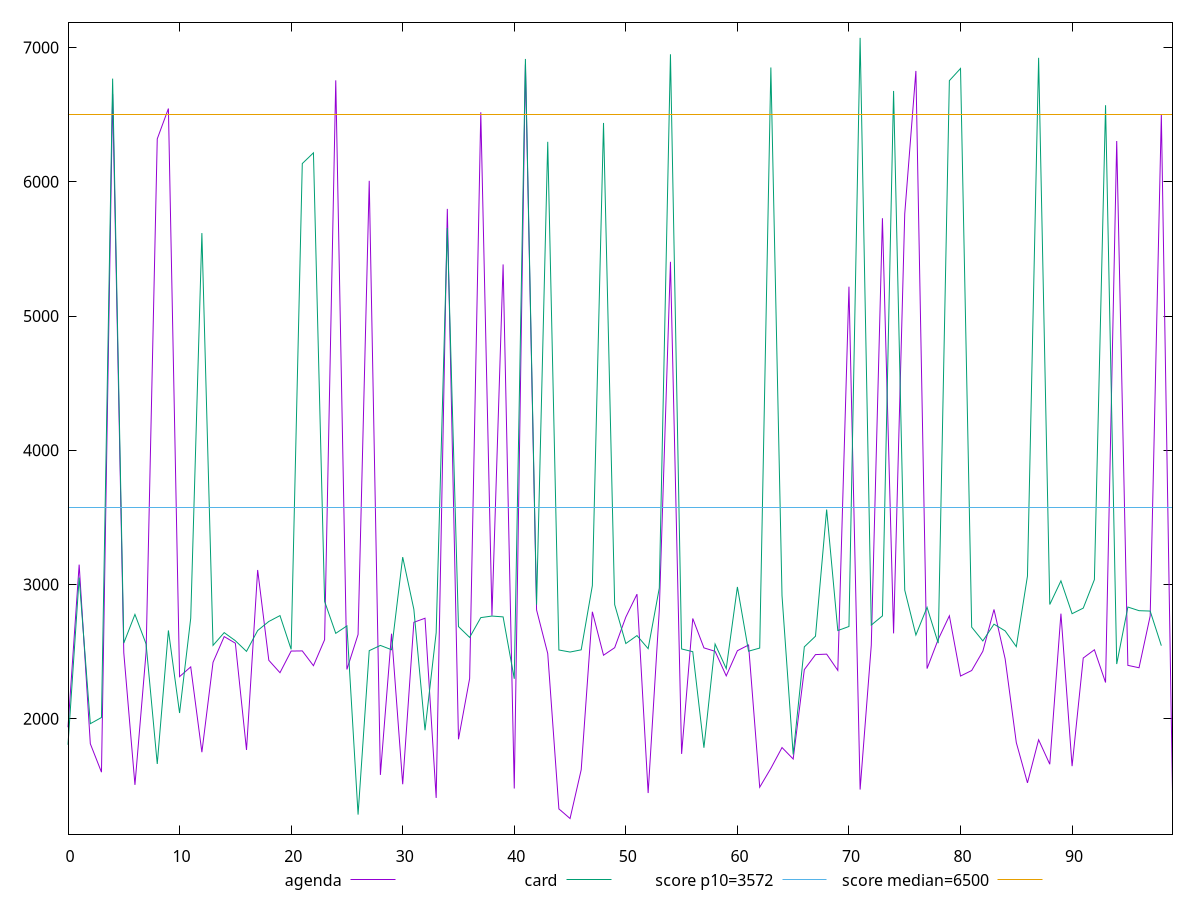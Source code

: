 reset

$agenda <<EOF
0 1935.9835
1 3147.6029999999996
2 1813.1704999999997
3 1601.144
4 6653.352
5 2491.112
6 1506.4620000000002
7 2495.768
8 6319.67
9 6545.775999999999
10 2313.037
11 2385.605
12 1749.9340000000002
13 2420.036
14 2611.486
15 2562.208
16 1766.9679999999998
17 3107.7459999999996
18 2434.742
19 2342.3859999999995
20 2503.586
21 2504.8059999999996
22 2394.5780000000004
23 2587.9750000000004
24 6756.057999999999
25 2366.8460000000005
26 2627.2819999999997
27 6007.174000000001
28 1580.655
29 2632.7699999999995
30 1511.1929999999998
31 2717.8709999999996
32 2748.254
33 1409.5880000000002
34 5798.112999999999
35 1846.345
36 2299.309
37 6518.209
38 2766.728
39 5384.217
40 1479.219
41 6873.472
42 2809.866
43 2485.206
44 1327.54
45 1255.937
46 1619.0640000000003
47 2796.3779999999997
48 2472.646
49 2528.684
50 2756.6980000000003
51 2927.674
52 1445.8740000000003
53 2810.484
54 5403.92
55 1737.4095000000002
56 2746.3599999999997
57 2527.3720000000003
58 2501.844
59 2318.793
60 2506.076
61 2548.884
62 1489.122
63 1629.7355000000002
64 1784.7424999999998
65 1699.395
66 2365.2239999999997
67 2477.2799999999993
68 2480.702
69 2359.6899999999996
70 5218.717000000001
71 1471.758
72 2546.0730000000003
73 5728.539000000001
74 2635.5019999999995
75 5761.565000000001
76 6826.084000000001
77 2372.9979999999996
78 2590.3140000000003
79 2766.3489999999993
80 2317.434
81 2358.6180000000004
82 2502.108
83 2813.667
84 2445.441
85 1821.466
86 1521.666
87 1842.6300000000003
88 1660.2869999999998
89 2782.677
90 1645.905
91 2451.8959999999997
92 2513.26
93 2269.4199999999996
94 6303.946000000001
95 2397.16
96 2379.2480000000005
97 2765.152
98 6500.804000000001
99 1452.408
EOF

$card <<EOF
0 1805.6889999999999
1 3051.092
2 1962.4499999999998
3 2008.7615
4 6769.093000000001
5 2563.116
6 2776.6349999999998
7 2556.51
8 1662.446
9 2657.3810000000003
10 2041.9055000000003
11 2748.185
12 5617.921
13 2545.8689999999997
14 2641.11
15 2580.547
16 2501.276
17 2656.6720000000005
18 2724.2139999999995
19 2767.8440000000005
20 2516.5280000000002
21 6135.99
22 6215.770000000001
23 2873.505
24 2635.6290000000004
25 2691.264
26 1285.1309999999999
27 2506.506
28 2545.6790000000005
29 2513.5960000000005
30 3203.637
31 2814.902
32 1913.6550000000002
33 2640.3540000000003
34 5655.822999999999
35 2686.036
36 2605.504
37 2752.791
38 2764.534
39 2758.222
40 2297.193
41 6915.19
42 2848.995
43 6298.014
44 2511.608
45 2496.388
46 2512.838
47 2991.6240000000003
48 6438.321
49 2849.5199999999995
50 2559.865
51 2618.9399999999996
52 2521.6678
53 2972.920000000001
54 6950.407000000001
55 2519.3439999999996
56 2498.96
57 1783.1490000000001
58 2555.8820000000005
59 2372.97
60 2981.182
61 2502.721
62 2525.9
63 6851.985999999999
64 2915.63
65 1732.8494999999996
66 2534.92
67 2614.3244000000004
68 3558.111
69 2656.5199999999995
70 2686.7419999999993
71 7072.123
72 2697.234
73 2765.6670000000004
74 6677.116999999999
75 2957.708
76 2623.218
77 2829.8430000000003
78 2562.592
79 6753.61
80 6844.293999999999
81 2681.9439999999995
82 2579.054
83 2703.988
84 2653.8779999999997
85 2536.584
86 3062.527000000001
87 6923.995
88 2850.592
89 3026.6899999999996
90 2781.96
91 2823.6040000000003
92 3035.995
93 6570.424999999999
94 2406.9550000000004
95 2831.6100000000006
96 2804.543
97 2801.6620000000003
98 2543.8100000000004
EOF

set key outside below
set xrange [0:99]
set yrange [1139.6132799999998:7188.44672]
set trange [1139.6132799999998:7188.44672]
set terminal svg size 640, 520 enhanced background rgb 'white'
set output "reports/report_00027_2021-02-24T12-40-31.850Z/first-cpu-idle/comparison/line/1_vs_2.svg"

plot $agenda title "agenda" with line, \
     $card title "card" with line, \
     3572 title "score p10=3572", \
     6500 title "score median=6500"

reset

